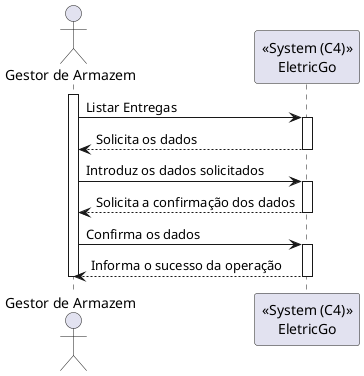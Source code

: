 @startuml

actor "Gestor de Armazem" as gestor

participant "<<System (C4)>>\nEletricGo" as c4

activate gestor
gestor -> c4: Listar Entregas
activate c4
c4 --> gestor: Solicita os dados 
deactivate c4
gestor -> c4 : Introduz os dados solicitados
activate c4
c4 --> gestor : Solicita a confirmação dos dados
deactivate c4
gestor -> c4 : Confirma os dados
activate c4
c4 --> gestor : Informa o sucesso da operação
deactivate c4
deactivate gestor
@enduml